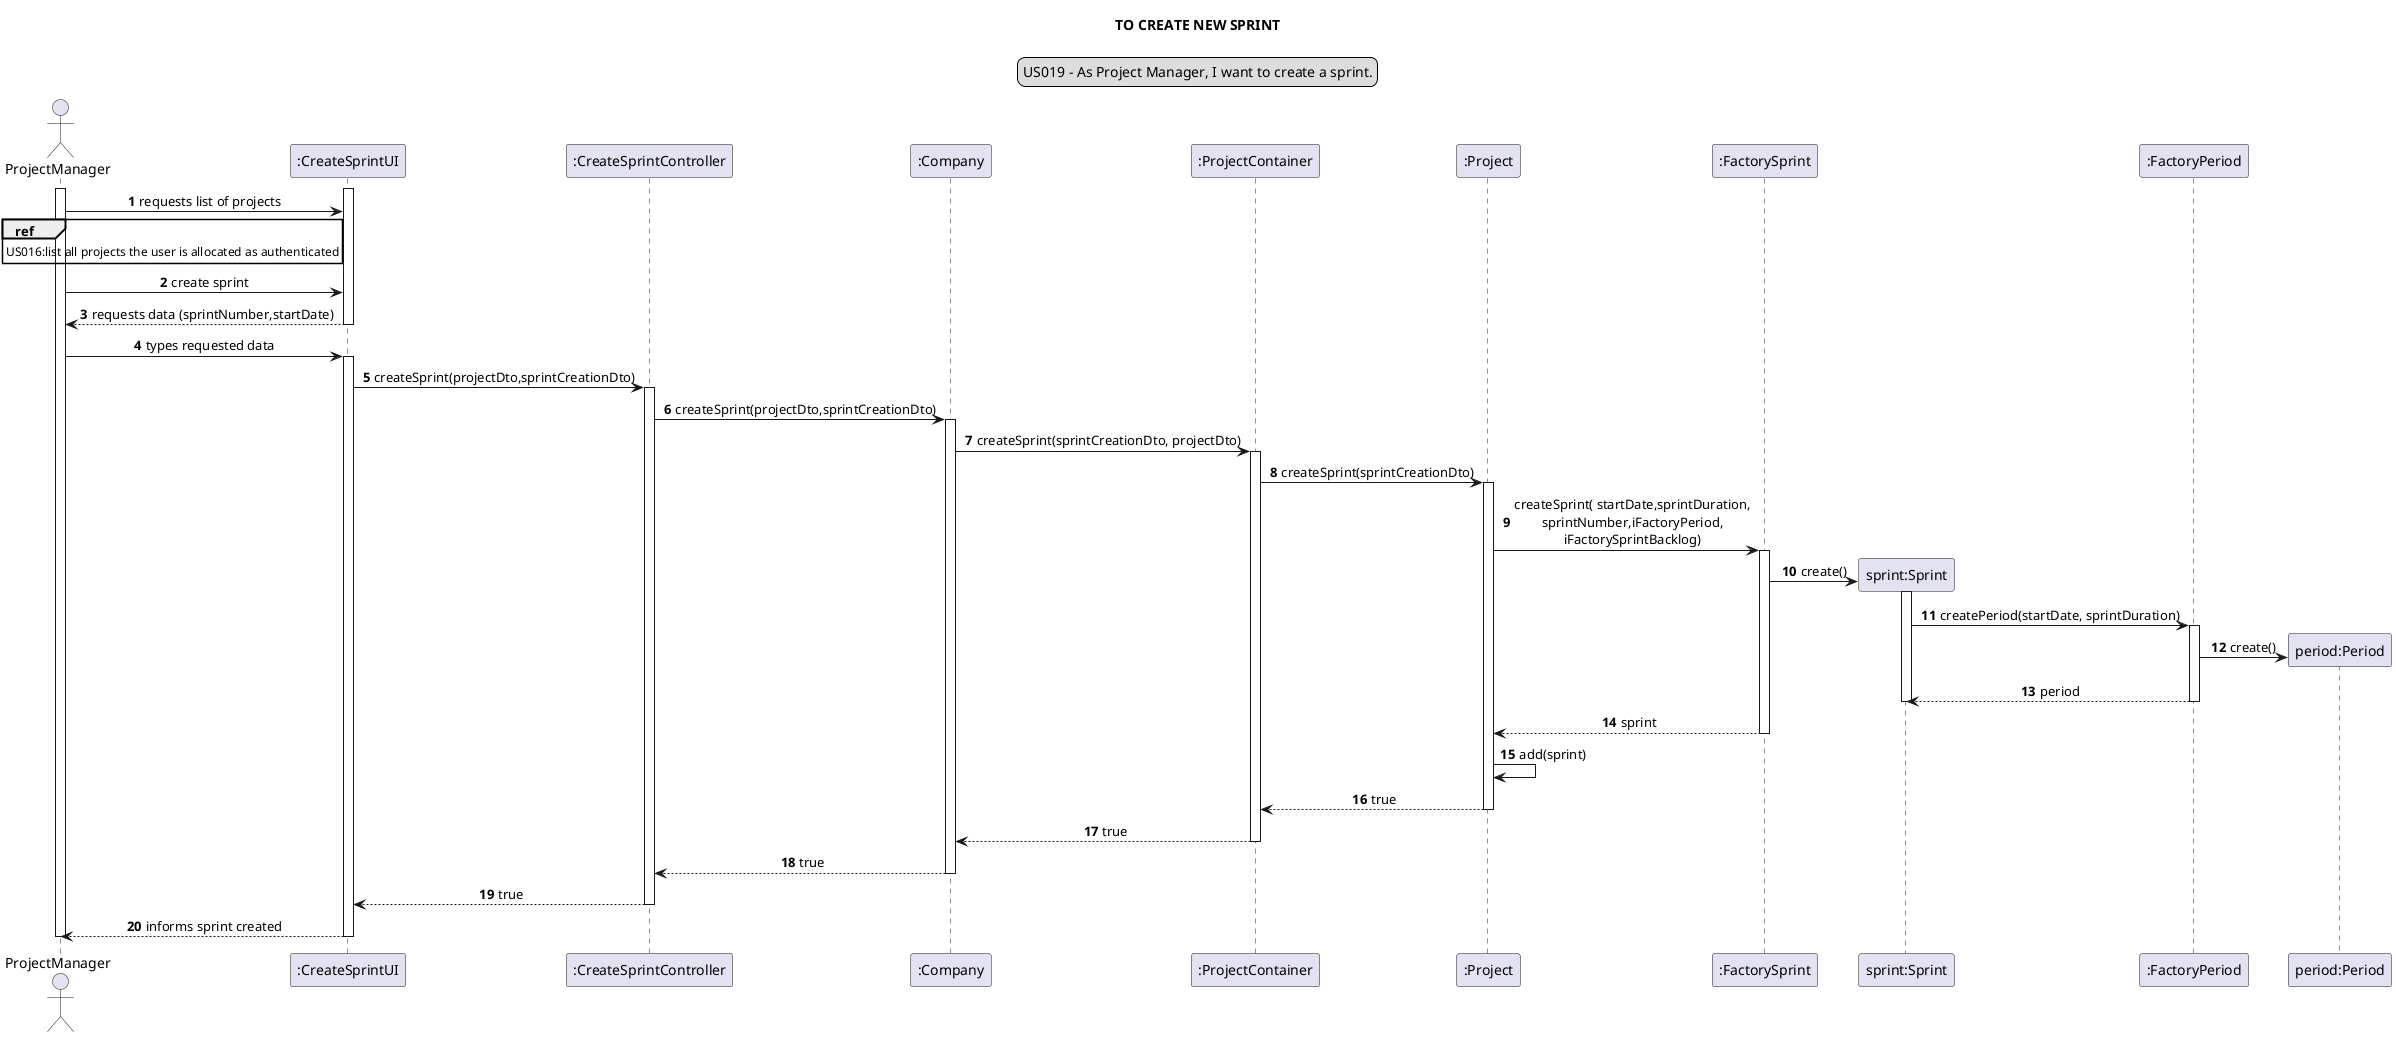 @startuml

skinparam sequenceMessageAlign center
title TO CREATE NEW SPRINT
legend top
US019 - As Project Manager, I want to create a sprint.
end legend
autonumber

actor ProjectManager as pm
participant ":CreateSprintUI" as ui
participant ":CreateSprintController" as ct
participant ":Company" as c
participant ":ProjectContainer" as pc
participant ":Project" as p
participant ":FactorySprint" as fact
participant "sprint:Sprint" as ss
participant ":FactoryPeriod" as fp
participant "period:Period" as pp

activate pm
activate ui
pm -> ui: requests list of projects
ref over pm : US016:list all projects the user is allocated as authenticated
pm -> ui : create sprint

ui --> pm : requests data (sprintNumber,startDate)
deactivate ui
pm -> ui: types requested data
activate ui

ui -> ct: createSprint(projectDto,sprintCreationDto)
activate ct


ct -> c: createSprint(projectDto,sprintCreationDto)
activate c

c -> pc: createSprint(sprintCreationDto, projectDto)
activate pc

pc -> p: createSprint(sprintCreationDto)
activate p

p -> fact: createSprint( startDate,sprintDuration,\nsprintNumber,iFactoryPeriod,\niFactorySprintBacklog)
activate fact

create ss
fact -> ss: create()

activate ss

ss -> fp : createPeriod(startDate, sprintDuration)

activate fp

create pp
fp -> pp : create()
fp --> ss : period
deactivate ss
deactivate fp
fact --> p : sprint

deactivate fact
p -> p: add(sprint)

p --> pc: true
deactivate p

pc --> c : true
deactivate pc

c --> ct : true
deactivate c

ct --> ui : true
deactivate ct


ui --> pm: informs sprint created
deactivate ui
deactivate pm
@enduml